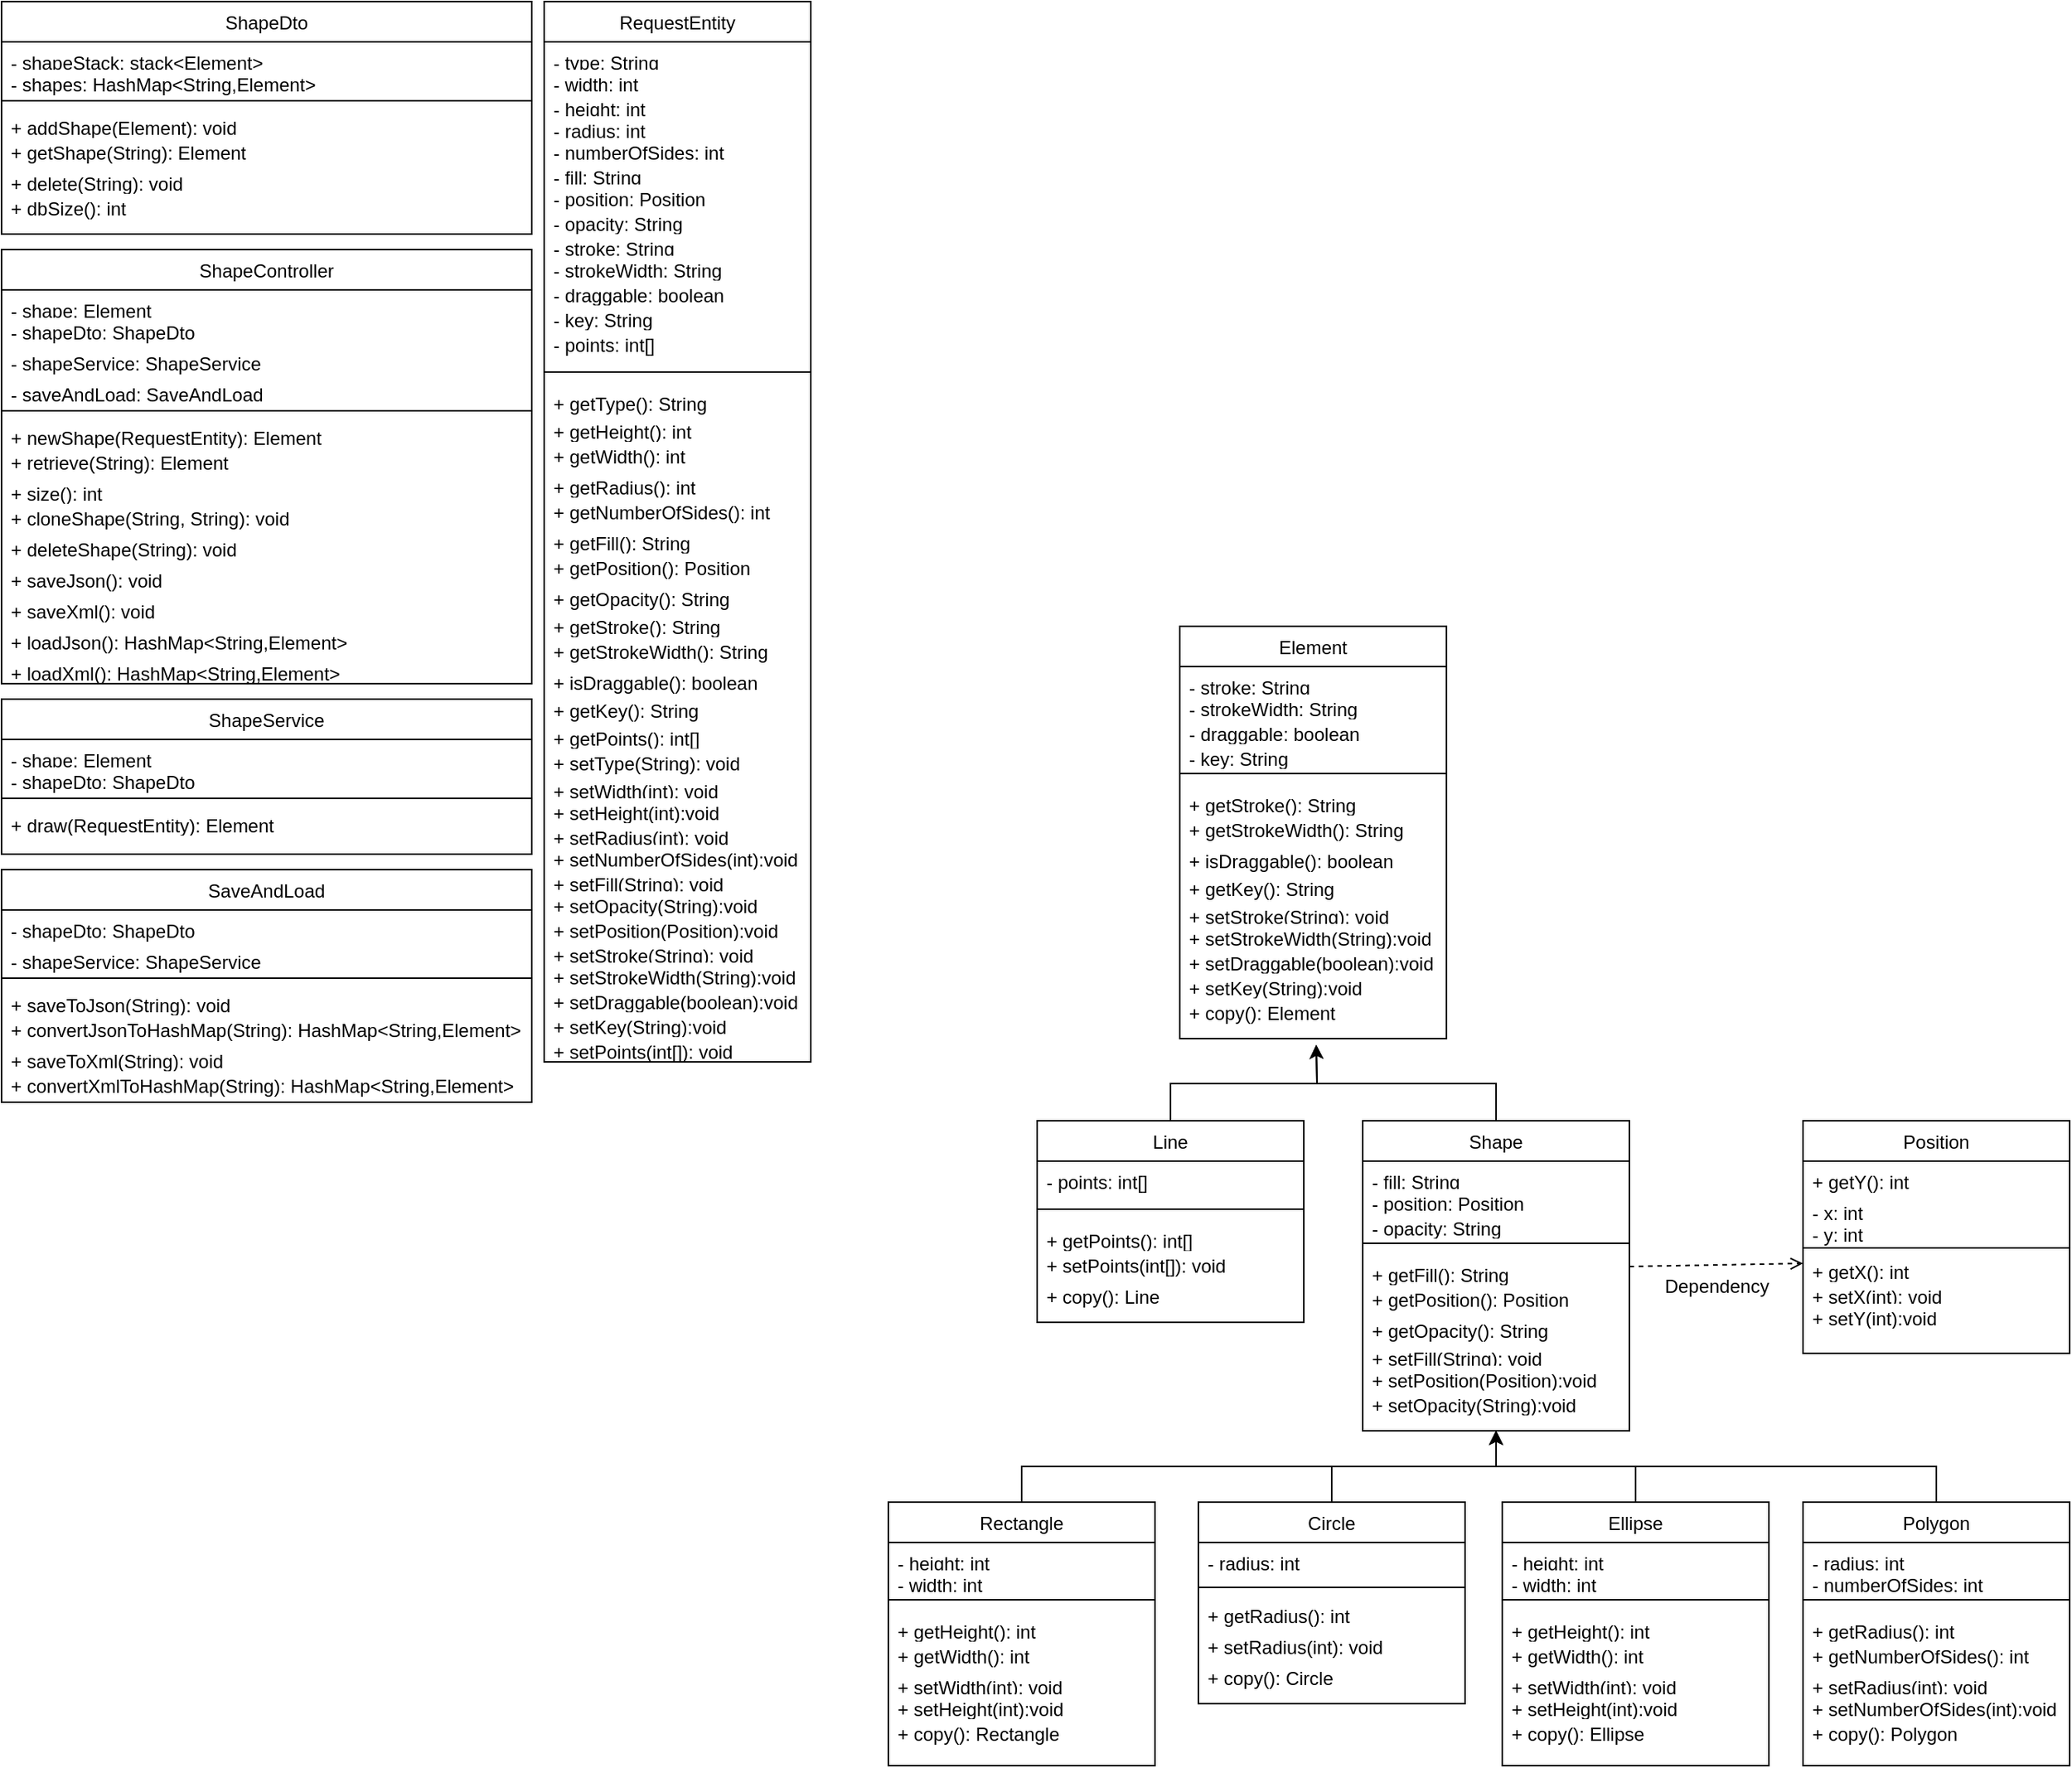 <mxfile version="22.1.6" type="github">
  <diagram id="C5RBs43oDa-KdzZeNtuy" name="Page-1">
    <mxGraphModel dx="2327" dy="881" grid="1" gridSize="10" guides="1" tooltips="1" connect="1" arrows="1" fold="1" page="1" pageScale="1" pageWidth="827" pageHeight="1169" math="0" shadow="0">
      <root>
        <mxCell id="WIyWlLk6GJQsqaUBKTNV-0" />
        <mxCell id="WIyWlLk6GJQsqaUBKTNV-1" parent="WIyWlLk6GJQsqaUBKTNV-0" />
        <mxCell id="BYD55XEwTdzDxL9DiL2L-180" style="edgeStyle=orthogonalEdgeStyle;rounded=0;orthogonalLoop=1;jettySize=auto;html=1;exitX=0.5;exitY=0;exitDx=0;exitDy=0;entryX=0.5;entryY=1;entryDx=0;entryDy=0;" edge="1" parent="WIyWlLk6GJQsqaUBKTNV-1" source="zkfFHV4jXpPFQw0GAbJ--17" target="BYD55XEwTdzDxL9DiL2L-64">
          <mxGeometry relative="1" as="geometry" />
        </mxCell>
        <mxCell id="zkfFHV4jXpPFQw0GAbJ--17" value="Rectangle" style="swimlane;fontStyle=0;align=center;verticalAlign=top;childLayout=stackLayout;horizontal=1;startSize=26;horizontalStack=0;resizeParent=1;resizeLast=0;collapsible=1;marginBottom=0;rounded=0;shadow=0;strokeWidth=1;" parent="WIyWlLk6GJQsqaUBKTNV-1" vertex="1">
          <mxGeometry x="37" y="978" width="172" height="170" as="geometry">
            <mxRectangle x="550" y="140" width="160" height="26" as="alternateBounds" />
          </mxGeometry>
        </mxCell>
        <mxCell id="zkfFHV4jXpPFQw0GAbJ--18" value="- height: int" style="text;align=left;verticalAlign=top;spacingLeft=4;spacingRight=4;overflow=hidden;rotatable=0;points=[[0,0.5],[1,0.5]];portConstraint=eastwest;" parent="zkfFHV4jXpPFQw0GAbJ--17" vertex="1">
          <mxGeometry y="26" width="172" height="14" as="geometry" />
        </mxCell>
        <mxCell id="zkfFHV4jXpPFQw0GAbJ--19" value="- width: int" style="text;align=left;verticalAlign=top;spacingLeft=4;spacingRight=4;overflow=hidden;rotatable=0;points=[[0,0.5],[1,0.5]];portConstraint=eastwest;rounded=0;shadow=0;html=0;" parent="zkfFHV4jXpPFQw0GAbJ--17" vertex="1">
          <mxGeometry y="40" width="172" height="16" as="geometry" />
        </mxCell>
        <mxCell id="zkfFHV4jXpPFQw0GAbJ--23" value="" style="line;html=1;strokeWidth=1;align=left;verticalAlign=middle;spacingTop=-1;spacingLeft=3;spacingRight=3;rotatable=0;labelPosition=right;points=[];portConstraint=eastwest;" parent="zkfFHV4jXpPFQw0GAbJ--17" vertex="1">
          <mxGeometry y="56" width="172" height="14" as="geometry" />
        </mxCell>
        <mxCell id="zkfFHV4jXpPFQw0GAbJ--24" value="+ getHeight(): int" style="text;align=left;verticalAlign=top;spacingLeft=4;spacingRight=4;overflow=hidden;rotatable=0;points=[[0,0.5],[1,0.5]];portConstraint=eastwest;" parent="zkfFHV4jXpPFQw0GAbJ--17" vertex="1">
          <mxGeometry y="70" width="172" height="16" as="geometry" />
        </mxCell>
        <mxCell id="zkfFHV4jXpPFQw0GAbJ--25" value="+ getWidth(): int" style="text;align=left;verticalAlign=top;spacingLeft=4;spacingRight=4;overflow=hidden;rotatable=0;points=[[0,0.5],[1,0.5]];portConstraint=eastwest;" parent="zkfFHV4jXpPFQw0GAbJ--17" vertex="1">
          <mxGeometry y="86" width="172" height="20" as="geometry" />
        </mxCell>
        <mxCell id="BYD55XEwTdzDxL9DiL2L-0" value="+ setWidth(int): void" style="text;align=left;verticalAlign=top;spacingLeft=4;spacingRight=4;overflow=hidden;rotatable=0;points=[[0,0.5],[1,0.5]];portConstraint=eastwest;" vertex="1" parent="zkfFHV4jXpPFQw0GAbJ--17">
          <mxGeometry y="106" width="172" height="14" as="geometry" />
        </mxCell>
        <mxCell id="BYD55XEwTdzDxL9DiL2L-1" value="+ setHeight(int):void" style="text;align=left;verticalAlign=top;spacingLeft=4;spacingRight=4;overflow=hidden;rotatable=0;points=[[0,0.5],[1,0.5]];portConstraint=eastwest;" vertex="1" parent="zkfFHV4jXpPFQw0GAbJ--17">
          <mxGeometry y="120" width="172" height="16" as="geometry" />
        </mxCell>
        <mxCell id="BYD55XEwTdzDxL9DiL2L-2" value="+ copy(): Rectangle" style="text;align=left;verticalAlign=top;spacingLeft=4;spacingRight=4;overflow=hidden;rotatable=0;points=[[0,0.5],[1,0.5]];portConstraint=eastwest;" vertex="1" parent="zkfFHV4jXpPFQw0GAbJ--17">
          <mxGeometry y="136" width="172" height="30" as="geometry" />
        </mxCell>
        <mxCell id="BYD55XEwTdzDxL9DiL2L-183" style="edgeStyle=orthogonalEdgeStyle;rounded=0;orthogonalLoop=1;jettySize=auto;html=1;exitX=0.5;exitY=0;exitDx=0;exitDy=0;entryX=0.5;entryY=1;entryDx=0;entryDy=0;" edge="1" parent="WIyWlLk6GJQsqaUBKTNV-1" source="BYD55XEwTdzDxL9DiL2L-3" target="BYD55XEwTdzDxL9DiL2L-64">
          <mxGeometry relative="1" as="geometry" />
        </mxCell>
        <mxCell id="BYD55XEwTdzDxL9DiL2L-3" value="Polygon" style="swimlane;fontStyle=0;align=center;verticalAlign=top;childLayout=stackLayout;horizontal=1;startSize=26;horizontalStack=0;resizeParent=1;resizeLast=0;collapsible=1;marginBottom=0;rounded=0;shadow=0;strokeWidth=1;" vertex="1" parent="WIyWlLk6GJQsqaUBKTNV-1">
          <mxGeometry x="627" y="978" width="172" height="170" as="geometry">
            <mxRectangle x="550" y="140" width="160" height="26" as="alternateBounds" />
          </mxGeometry>
        </mxCell>
        <mxCell id="BYD55XEwTdzDxL9DiL2L-4" value="- radius: int" style="text;align=left;verticalAlign=top;spacingLeft=4;spacingRight=4;overflow=hidden;rotatable=0;points=[[0,0.5],[1,0.5]];portConstraint=eastwest;" vertex="1" parent="BYD55XEwTdzDxL9DiL2L-3">
          <mxGeometry y="26" width="172" height="14" as="geometry" />
        </mxCell>
        <mxCell id="BYD55XEwTdzDxL9DiL2L-5" value="- numberOfSides: int" style="text;align=left;verticalAlign=top;spacingLeft=4;spacingRight=4;overflow=hidden;rotatable=0;points=[[0,0.5],[1,0.5]];portConstraint=eastwest;rounded=0;shadow=0;html=0;" vertex="1" parent="BYD55XEwTdzDxL9DiL2L-3">
          <mxGeometry y="40" width="172" height="16" as="geometry" />
        </mxCell>
        <mxCell id="BYD55XEwTdzDxL9DiL2L-6" value="" style="line;html=1;strokeWidth=1;align=left;verticalAlign=middle;spacingTop=-1;spacingLeft=3;spacingRight=3;rotatable=0;labelPosition=right;points=[];portConstraint=eastwest;" vertex="1" parent="BYD55XEwTdzDxL9DiL2L-3">
          <mxGeometry y="56" width="172" height="14" as="geometry" />
        </mxCell>
        <mxCell id="BYD55XEwTdzDxL9DiL2L-7" value="+ getRadius(): int" style="text;align=left;verticalAlign=top;spacingLeft=4;spacingRight=4;overflow=hidden;rotatable=0;points=[[0,0.5],[1,0.5]];portConstraint=eastwest;" vertex="1" parent="BYD55XEwTdzDxL9DiL2L-3">
          <mxGeometry y="70" width="172" height="16" as="geometry" />
        </mxCell>
        <mxCell id="BYD55XEwTdzDxL9DiL2L-8" value="+ getNumberOfSides(): int" style="text;align=left;verticalAlign=top;spacingLeft=4;spacingRight=4;overflow=hidden;rotatable=0;points=[[0,0.5],[1,0.5]];portConstraint=eastwest;" vertex="1" parent="BYD55XEwTdzDxL9DiL2L-3">
          <mxGeometry y="86" width="172" height="20" as="geometry" />
        </mxCell>
        <mxCell id="BYD55XEwTdzDxL9DiL2L-9" value="+ setRadius(int): void" style="text;align=left;verticalAlign=top;spacingLeft=4;spacingRight=4;overflow=hidden;rotatable=0;points=[[0,0.5],[1,0.5]];portConstraint=eastwest;" vertex="1" parent="BYD55XEwTdzDxL9DiL2L-3">
          <mxGeometry y="106" width="172" height="14" as="geometry" />
        </mxCell>
        <mxCell id="BYD55XEwTdzDxL9DiL2L-10" value="+ setNumberOfSides(int):void" style="text;align=left;verticalAlign=top;spacingLeft=4;spacingRight=4;overflow=hidden;rotatable=0;points=[[0,0.5],[1,0.5]];portConstraint=eastwest;" vertex="1" parent="BYD55XEwTdzDxL9DiL2L-3">
          <mxGeometry y="120" width="172" height="16" as="geometry" />
        </mxCell>
        <mxCell id="BYD55XEwTdzDxL9DiL2L-11" value="+ copy(): Polygon" style="text;align=left;verticalAlign=top;spacingLeft=4;spacingRight=4;overflow=hidden;rotatable=0;points=[[0,0.5],[1,0.5]];portConstraint=eastwest;" vertex="1" parent="BYD55XEwTdzDxL9DiL2L-3">
          <mxGeometry y="136" width="172" height="30" as="geometry" />
        </mxCell>
        <mxCell id="BYD55XEwTdzDxL9DiL2L-182" style="edgeStyle=orthogonalEdgeStyle;rounded=0;orthogonalLoop=1;jettySize=auto;html=1;entryX=0.5;entryY=1;entryDx=0;entryDy=0;" edge="1" parent="WIyWlLk6GJQsqaUBKTNV-1" source="BYD55XEwTdzDxL9DiL2L-12" target="BYD55XEwTdzDxL9DiL2L-64">
          <mxGeometry relative="1" as="geometry" />
        </mxCell>
        <mxCell id="BYD55XEwTdzDxL9DiL2L-12" value="Ellipse" style="swimlane;fontStyle=0;align=center;verticalAlign=top;childLayout=stackLayout;horizontal=1;startSize=26;horizontalStack=0;resizeParent=1;resizeLast=0;collapsible=1;marginBottom=0;rounded=0;shadow=0;strokeWidth=1;" vertex="1" parent="WIyWlLk6GJQsqaUBKTNV-1">
          <mxGeometry x="433" y="978" width="172" height="170" as="geometry">
            <mxRectangle x="550" y="140" width="160" height="26" as="alternateBounds" />
          </mxGeometry>
        </mxCell>
        <mxCell id="BYD55XEwTdzDxL9DiL2L-13" value="- height: int" style="text;align=left;verticalAlign=top;spacingLeft=4;spacingRight=4;overflow=hidden;rotatable=0;points=[[0,0.5],[1,0.5]];portConstraint=eastwest;" vertex="1" parent="BYD55XEwTdzDxL9DiL2L-12">
          <mxGeometry y="26" width="172" height="14" as="geometry" />
        </mxCell>
        <mxCell id="BYD55XEwTdzDxL9DiL2L-14" value="- width: int" style="text;align=left;verticalAlign=top;spacingLeft=4;spacingRight=4;overflow=hidden;rotatable=0;points=[[0,0.5],[1,0.5]];portConstraint=eastwest;rounded=0;shadow=0;html=0;" vertex="1" parent="BYD55XEwTdzDxL9DiL2L-12">
          <mxGeometry y="40" width="172" height="16" as="geometry" />
        </mxCell>
        <mxCell id="BYD55XEwTdzDxL9DiL2L-15" value="" style="line;html=1;strokeWidth=1;align=left;verticalAlign=middle;spacingTop=-1;spacingLeft=3;spacingRight=3;rotatable=0;labelPosition=right;points=[];portConstraint=eastwest;" vertex="1" parent="BYD55XEwTdzDxL9DiL2L-12">
          <mxGeometry y="56" width="172" height="14" as="geometry" />
        </mxCell>
        <mxCell id="BYD55XEwTdzDxL9DiL2L-16" value="+ getHeight(): int" style="text;align=left;verticalAlign=top;spacingLeft=4;spacingRight=4;overflow=hidden;rotatable=0;points=[[0,0.5],[1,0.5]];portConstraint=eastwest;" vertex="1" parent="BYD55XEwTdzDxL9DiL2L-12">
          <mxGeometry y="70" width="172" height="16" as="geometry" />
        </mxCell>
        <mxCell id="BYD55XEwTdzDxL9DiL2L-17" value="+ getWidth(): int" style="text;align=left;verticalAlign=top;spacingLeft=4;spacingRight=4;overflow=hidden;rotatable=0;points=[[0,0.5],[1,0.5]];portConstraint=eastwest;" vertex="1" parent="BYD55XEwTdzDxL9DiL2L-12">
          <mxGeometry y="86" width="172" height="20" as="geometry" />
        </mxCell>
        <mxCell id="BYD55XEwTdzDxL9DiL2L-18" value="+ setWidth(int): void" style="text;align=left;verticalAlign=top;spacingLeft=4;spacingRight=4;overflow=hidden;rotatable=0;points=[[0,0.5],[1,0.5]];portConstraint=eastwest;" vertex="1" parent="BYD55XEwTdzDxL9DiL2L-12">
          <mxGeometry y="106" width="172" height="14" as="geometry" />
        </mxCell>
        <mxCell id="BYD55XEwTdzDxL9DiL2L-19" value="+ setHeight(int):void" style="text;align=left;verticalAlign=top;spacingLeft=4;spacingRight=4;overflow=hidden;rotatable=0;points=[[0,0.5],[1,0.5]];portConstraint=eastwest;" vertex="1" parent="BYD55XEwTdzDxL9DiL2L-12">
          <mxGeometry y="120" width="172" height="16" as="geometry" />
        </mxCell>
        <mxCell id="BYD55XEwTdzDxL9DiL2L-20" value="+ copy(): Ellipse" style="text;align=left;verticalAlign=top;spacingLeft=4;spacingRight=4;overflow=hidden;rotatable=0;points=[[0,0.5],[1,0.5]];portConstraint=eastwest;" vertex="1" parent="BYD55XEwTdzDxL9DiL2L-12">
          <mxGeometry y="136" width="172" height="30" as="geometry" />
        </mxCell>
        <mxCell id="BYD55XEwTdzDxL9DiL2L-187" style="edgeStyle=orthogonalEdgeStyle;rounded=0;orthogonalLoop=1;jettySize=auto;html=1;exitX=0.5;exitY=0;exitDx=0;exitDy=0;" edge="1" parent="WIyWlLk6GJQsqaUBKTNV-1" source="BYD55XEwTdzDxL9DiL2L-21">
          <mxGeometry relative="1" as="geometry">
            <mxPoint x="313" y="683" as="targetPoint" />
          </mxGeometry>
        </mxCell>
        <mxCell id="BYD55XEwTdzDxL9DiL2L-21" value="Line" style="swimlane;fontStyle=0;align=center;verticalAlign=top;childLayout=stackLayout;horizontal=1;startSize=26;horizontalStack=0;resizeParent=1;resizeLast=0;collapsible=1;marginBottom=0;rounded=0;shadow=0;strokeWidth=1;" vertex="1" parent="WIyWlLk6GJQsqaUBKTNV-1">
          <mxGeometry x="133" y="732" width="172" height="130" as="geometry">
            <mxRectangle x="550" y="140" width="160" height="26" as="alternateBounds" />
          </mxGeometry>
        </mxCell>
        <mxCell id="BYD55XEwTdzDxL9DiL2L-22" value="- points: int[]" style="text;align=left;verticalAlign=top;spacingLeft=4;spacingRight=4;overflow=hidden;rotatable=0;points=[[0,0.5],[1,0.5]];portConstraint=eastwest;" vertex="1" parent="BYD55XEwTdzDxL9DiL2L-21">
          <mxGeometry y="26" width="172" height="24" as="geometry" />
        </mxCell>
        <mxCell id="BYD55XEwTdzDxL9DiL2L-24" value="" style="line;html=1;strokeWidth=1;align=left;verticalAlign=middle;spacingTop=-1;spacingLeft=3;spacingRight=3;rotatable=0;labelPosition=right;points=[];portConstraint=eastwest;" vertex="1" parent="BYD55XEwTdzDxL9DiL2L-21">
          <mxGeometry y="50" width="172" height="14" as="geometry" />
        </mxCell>
        <mxCell id="BYD55XEwTdzDxL9DiL2L-25" value="+ getPoints(): int[]" style="text;align=left;verticalAlign=top;spacingLeft=4;spacingRight=4;overflow=hidden;rotatable=0;points=[[0,0.5],[1,0.5]];portConstraint=eastwest;" vertex="1" parent="BYD55XEwTdzDxL9DiL2L-21">
          <mxGeometry y="64" width="172" height="16" as="geometry" />
        </mxCell>
        <mxCell id="BYD55XEwTdzDxL9DiL2L-26" value="+ setPoints(int[]): void" style="text;align=left;verticalAlign=top;spacingLeft=4;spacingRight=4;overflow=hidden;rotatable=0;points=[[0,0.5],[1,0.5]];portConstraint=eastwest;" vertex="1" parent="BYD55XEwTdzDxL9DiL2L-21">
          <mxGeometry y="80" width="172" height="20" as="geometry" />
        </mxCell>
        <mxCell id="BYD55XEwTdzDxL9DiL2L-29" value="+ copy(): Line" style="text;align=left;verticalAlign=top;spacingLeft=4;spacingRight=4;overflow=hidden;rotatable=0;points=[[0,0.5],[1,0.5]];portConstraint=eastwest;" vertex="1" parent="BYD55XEwTdzDxL9DiL2L-21">
          <mxGeometry y="100" width="172" height="30" as="geometry" />
        </mxCell>
        <mxCell id="BYD55XEwTdzDxL9DiL2L-181" style="edgeStyle=orthogonalEdgeStyle;rounded=0;orthogonalLoop=1;jettySize=auto;html=1;entryX=0.5;entryY=1;entryDx=0;entryDy=0;" edge="1" parent="WIyWlLk6GJQsqaUBKTNV-1" source="BYD55XEwTdzDxL9DiL2L-30" target="BYD55XEwTdzDxL9DiL2L-64">
          <mxGeometry relative="1" as="geometry" />
        </mxCell>
        <mxCell id="BYD55XEwTdzDxL9DiL2L-30" value="Circle" style="swimlane;fontStyle=0;align=center;verticalAlign=top;childLayout=stackLayout;horizontal=1;startSize=26;horizontalStack=0;resizeParent=1;resizeLast=0;collapsible=1;marginBottom=0;rounded=0;shadow=0;strokeWidth=1;" vertex="1" parent="WIyWlLk6GJQsqaUBKTNV-1">
          <mxGeometry x="237" y="978" width="172" height="130" as="geometry">
            <mxRectangle x="550" y="140" width="160" height="26" as="alternateBounds" />
          </mxGeometry>
        </mxCell>
        <mxCell id="BYD55XEwTdzDxL9DiL2L-31" value="- radius: int" style="text;align=left;verticalAlign=top;spacingLeft=4;spacingRight=4;overflow=hidden;rotatable=0;points=[[0,0.5],[1,0.5]];portConstraint=eastwest;" vertex="1" parent="BYD55XEwTdzDxL9DiL2L-30">
          <mxGeometry y="26" width="172" height="24" as="geometry" />
        </mxCell>
        <mxCell id="BYD55XEwTdzDxL9DiL2L-33" value="" style="line;html=1;strokeWidth=1;align=left;verticalAlign=middle;spacingTop=-1;spacingLeft=3;spacingRight=3;rotatable=0;labelPosition=right;points=[];portConstraint=eastwest;" vertex="1" parent="BYD55XEwTdzDxL9DiL2L-30">
          <mxGeometry y="50" width="172" height="10" as="geometry" />
        </mxCell>
        <mxCell id="BYD55XEwTdzDxL9DiL2L-34" value="+ getRadius(): int" style="text;align=left;verticalAlign=top;spacingLeft=4;spacingRight=4;overflow=hidden;rotatable=0;points=[[0,0.5],[1,0.5]];portConstraint=eastwest;" vertex="1" parent="BYD55XEwTdzDxL9DiL2L-30">
          <mxGeometry y="60" width="172" height="20" as="geometry" />
        </mxCell>
        <mxCell id="BYD55XEwTdzDxL9DiL2L-35" value="+ setRadius(int): void" style="text;align=left;verticalAlign=top;spacingLeft=4;spacingRight=4;overflow=hidden;rotatable=0;points=[[0,0.5],[1,0.5]];portConstraint=eastwest;" vertex="1" parent="BYD55XEwTdzDxL9DiL2L-30">
          <mxGeometry y="80" width="172" height="20" as="geometry" />
        </mxCell>
        <mxCell id="BYD55XEwTdzDxL9DiL2L-38" value="+ copy(): Circle" style="text;align=left;verticalAlign=top;spacingLeft=4;spacingRight=4;overflow=hidden;rotatable=0;points=[[0,0.5],[1,0.5]];portConstraint=eastwest;" vertex="1" parent="BYD55XEwTdzDxL9DiL2L-30">
          <mxGeometry y="100" width="172" height="30" as="geometry" />
        </mxCell>
        <mxCell id="BYD55XEwTdzDxL9DiL2L-40" value="Element" style="swimlane;fontStyle=0;align=center;verticalAlign=top;childLayout=stackLayout;horizontal=1;startSize=26;horizontalStack=0;resizeParent=1;resizeLast=0;collapsible=1;marginBottom=0;rounded=0;shadow=0;strokeWidth=1;" vertex="1" parent="WIyWlLk6GJQsqaUBKTNV-1">
          <mxGeometry x="225" y="413" width="172" height="266" as="geometry">
            <mxRectangle x="550" y="140" width="160" height="26" as="alternateBounds" />
          </mxGeometry>
        </mxCell>
        <mxCell id="BYD55XEwTdzDxL9DiL2L-41" value="- stroke: String" style="text;align=left;verticalAlign=top;spacingLeft=4;spacingRight=4;overflow=hidden;rotatable=0;points=[[0,0.5],[1,0.5]];portConstraint=eastwest;" vertex="1" parent="BYD55XEwTdzDxL9DiL2L-40">
          <mxGeometry y="26" width="172" height="14" as="geometry" />
        </mxCell>
        <mxCell id="BYD55XEwTdzDxL9DiL2L-42" value="- strokeWidth: String" style="text;align=left;verticalAlign=top;spacingLeft=4;spacingRight=4;overflow=hidden;rotatable=0;points=[[0,0.5],[1,0.5]];portConstraint=eastwest;rounded=0;shadow=0;html=0;" vertex="1" parent="BYD55XEwTdzDxL9DiL2L-40">
          <mxGeometry y="40" width="172" height="16" as="geometry" />
        </mxCell>
        <mxCell id="BYD55XEwTdzDxL9DiL2L-49" value="- draggable: boolean" style="text;align=left;verticalAlign=top;spacingLeft=4;spacingRight=4;overflow=hidden;rotatable=0;points=[[0,0.5],[1,0.5]];portConstraint=eastwest;rounded=0;shadow=0;html=0;" vertex="1" parent="BYD55XEwTdzDxL9DiL2L-40">
          <mxGeometry y="56" width="172" height="16" as="geometry" />
        </mxCell>
        <mxCell id="BYD55XEwTdzDxL9DiL2L-50" value="- key: String" style="text;align=left;verticalAlign=top;spacingLeft=4;spacingRight=4;overflow=hidden;rotatable=0;points=[[0,0.5],[1,0.5]];portConstraint=eastwest;rounded=0;shadow=0;html=0;" vertex="1" parent="BYD55XEwTdzDxL9DiL2L-40">
          <mxGeometry y="72" width="172" height="16" as="geometry" />
        </mxCell>
        <mxCell id="BYD55XEwTdzDxL9DiL2L-43" value="" style="line;html=1;strokeWidth=1;align=left;verticalAlign=middle;spacingTop=-1;spacingLeft=3;spacingRight=3;rotatable=0;labelPosition=right;points=[];portConstraint=eastwest;" vertex="1" parent="BYD55XEwTdzDxL9DiL2L-40">
          <mxGeometry y="88" width="172" height="14" as="geometry" />
        </mxCell>
        <mxCell id="BYD55XEwTdzDxL9DiL2L-44" value="+ getStroke(): String" style="text;align=left;verticalAlign=top;spacingLeft=4;spacingRight=4;overflow=hidden;rotatable=0;points=[[0,0.5],[1,0.5]];portConstraint=eastwest;" vertex="1" parent="BYD55XEwTdzDxL9DiL2L-40">
          <mxGeometry y="102" width="172" height="16" as="geometry" />
        </mxCell>
        <mxCell id="BYD55XEwTdzDxL9DiL2L-45" value="+ getStrokeWidth(): String" style="text;align=left;verticalAlign=top;spacingLeft=4;spacingRight=4;overflow=hidden;rotatable=0;points=[[0,0.5],[1,0.5]];portConstraint=eastwest;" vertex="1" parent="BYD55XEwTdzDxL9DiL2L-40">
          <mxGeometry y="118" width="172" height="20" as="geometry" />
        </mxCell>
        <mxCell id="BYD55XEwTdzDxL9DiL2L-51" value="+ isDraggable(): boolean" style="text;align=left;verticalAlign=top;spacingLeft=4;spacingRight=4;overflow=hidden;rotatable=0;points=[[0,0.5],[1,0.5]];portConstraint=eastwest;" vertex="1" parent="BYD55XEwTdzDxL9DiL2L-40">
          <mxGeometry y="138" width="172" height="18" as="geometry" />
        </mxCell>
        <mxCell id="BYD55XEwTdzDxL9DiL2L-52" value="+ getKey(): String" style="text;align=left;verticalAlign=top;spacingLeft=4;spacingRight=4;overflow=hidden;rotatable=0;points=[[0,0.5],[1,0.5]];portConstraint=eastwest;" vertex="1" parent="BYD55XEwTdzDxL9DiL2L-40">
          <mxGeometry y="156" width="172" height="18" as="geometry" />
        </mxCell>
        <mxCell id="BYD55XEwTdzDxL9DiL2L-46" value="+ setStroke(String): void" style="text;align=left;verticalAlign=top;spacingLeft=4;spacingRight=4;overflow=hidden;rotatable=0;points=[[0,0.5],[1,0.5]];portConstraint=eastwest;" vertex="1" parent="BYD55XEwTdzDxL9DiL2L-40">
          <mxGeometry y="174" width="172" height="14" as="geometry" />
        </mxCell>
        <mxCell id="BYD55XEwTdzDxL9DiL2L-47" value="+ setStrokeWidth(String):void" style="text;align=left;verticalAlign=top;spacingLeft=4;spacingRight=4;overflow=hidden;rotatable=0;points=[[0,0.5],[1,0.5]];portConstraint=eastwest;" vertex="1" parent="BYD55XEwTdzDxL9DiL2L-40">
          <mxGeometry y="188" width="172" height="16" as="geometry" />
        </mxCell>
        <mxCell id="BYD55XEwTdzDxL9DiL2L-53" value="+ setDraggable(boolean):void" style="text;align=left;verticalAlign=top;spacingLeft=4;spacingRight=4;overflow=hidden;rotatable=0;points=[[0,0.5],[1,0.5]];portConstraint=eastwest;" vertex="1" parent="BYD55XEwTdzDxL9DiL2L-40">
          <mxGeometry y="204" width="172" height="16" as="geometry" />
        </mxCell>
        <mxCell id="BYD55XEwTdzDxL9DiL2L-54" value="+ setKey(String):void" style="text;align=left;verticalAlign=top;spacingLeft=4;spacingRight=4;overflow=hidden;rotatable=0;points=[[0,0.5],[1,0.5]];portConstraint=eastwest;" vertex="1" parent="BYD55XEwTdzDxL9DiL2L-40">
          <mxGeometry y="220" width="172" height="16" as="geometry" />
        </mxCell>
        <mxCell id="BYD55XEwTdzDxL9DiL2L-48" value="+ copy(): Element" style="text;align=left;verticalAlign=top;spacingLeft=4;spacingRight=4;overflow=hidden;rotatable=0;points=[[0,0.5],[1,0.5]];portConstraint=eastwest;" vertex="1" parent="BYD55XEwTdzDxL9DiL2L-40">
          <mxGeometry y="236" width="172" height="30" as="geometry" />
        </mxCell>
        <mxCell id="BYD55XEwTdzDxL9DiL2L-55" value="Position" style="swimlane;fontStyle=0;align=center;verticalAlign=top;childLayout=stackLayout;horizontal=1;startSize=26;horizontalStack=0;resizeParent=1;resizeLast=0;collapsible=1;marginBottom=0;rounded=0;shadow=0;strokeWidth=1;" vertex="1" parent="WIyWlLk6GJQsqaUBKTNV-1">
          <mxGeometry x="627" y="732" width="172" height="150" as="geometry">
            <mxRectangle x="550" y="140" width="160" height="26" as="alternateBounds" />
          </mxGeometry>
        </mxCell>
        <mxCell id="BYD55XEwTdzDxL9DiL2L-60" value="+ getY(): int" style="text;align=left;verticalAlign=top;spacingLeft=4;spacingRight=4;overflow=hidden;rotatable=0;points=[[0,0.5],[1,0.5]];portConstraint=eastwest;" vertex="1" parent="BYD55XEwTdzDxL9DiL2L-55">
          <mxGeometry y="26" width="172" height="20" as="geometry" />
        </mxCell>
        <mxCell id="BYD55XEwTdzDxL9DiL2L-56" value="- x: int" style="text;align=left;verticalAlign=top;spacingLeft=4;spacingRight=4;overflow=hidden;rotatable=0;points=[[0,0.5],[1,0.5]];portConstraint=eastwest;" vertex="1" parent="BYD55XEwTdzDxL9DiL2L-55">
          <mxGeometry y="46" width="172" height="14" as="geometry" />
        </mxCell>
        <mxCell id="BYD55XEwTdzDxL9DiL2L-57" value="- y: int" style="text;align=left;verticalAlign=top;spacingLeft=4;spacingRight=4;overflow=hidden;rotatable=0;points=[[0,0.5],[1,0.5]];portConstraint=eastwest;rounded=0;shadow=0;html=0;" vertex="1" parent="BYD55XEwTdzDxL9DiL2L-55">
          <mxGeometry y="60" width="172" height="20" as="geometry" />
        </mxCell>
        <mxCell id="BYD55XEwTdzDxL9DiL2L-58" value="" style="line;html=1;strokeWidth=1;align=left;verticalAlign=middle;spacingTop=-1;spacingLeft=3;spacingRight=3;rotatable=0;labelPosition=right;points=[];portConstraint=eastwest;" vertex="1" parent="BYD55XEwTdzDxL9DiL2L-55">
          <mxGeometry y="80" width="172" height="4" as="geometry" />
        </mxCell>
        <mxCell id="BYD55XEwTdzDxL9DiL2L-59" value="+ getX(): int" style="text;align=left;verticalAlign=top;spacingLeft=4;spacingRight=4;overflow=hidden;rotatable=0;points=[[0,0.5],[1,0.5]];portConstraint=eastwest;" vertex="1" parent="BYD55XEwTdzDxL9DiL2L-55">
          <mxGeometry y="84" width="172" height="16" as="geometry" />
        </mxCell>
        <mxCell id="BYD55XEwTdzDxL9DiL2L-61" value="+ setX(int): void" style="text;align=left;verticalAlign=top;spacingLeft=4;spacingRight=4;overflow=hidden;rotatable=0;points=[[0,0.5],[1,0.5]];portConstraint=eastwest;" vertex="1" parent="BYD55XEwTdzDxL9DiL2L-55">
          <mxGeometry y="100" width="172" height="14" as="geometry" />
        </mxCell>
        <mxCell id="BYD55XEwTdzDxL9DiL2L-62" value="+ setY(int):void" style="text;align=left;verticalAlign=top;spacingLeft=4;spacingRight=4;overflow=hidden;rotatable=0;points=[[0,0.5],[1,0.5]];portConstraint=eastwest;" vertex="1" parent="BYD55XEwTdzDxL9DiL2L-55">
          <mxGeometry y="114" width="172" height="16" as="geometry" />
        </mxCell>
        <mxCell id="BYD55XEwTdzDxL9DiL2L-186" style="edgeStyle=orthogonalEdgeStyle;rounded=0;orthogonalLoop=1;jettySize=auto;html=1;exitX=0.5;exitY=0;exitDx=0;exitDy=0;" edge="1" parent="WIyWlLk6GJQsqaUBKTNV-1" source="BYD55XEwTdzDxL9DiL2L-64">
          <mxGeometry relative="1" as="geometry">
            <mxPoint x="313" y="683" as="targetPoint" />
          </mxGeometry>
        </mxCell>
        <mxCell id="BYD55XEwTdzDxL9DiL2L-64" value="Shape" style="swimlane;fontStyle=0;align=center;verticalAlign=top;childLayout=stackLayout;horizontal=1;startSize=26;horizontalStack=0;resizeParent=1;resizeLast=0;collapsible=1;marginBottom=0;rounded=0;shadow=0;strokeWidth=1;" vertex="1" parent="WIyWlLk6GJQsqaUBKTNV-1">
          <mxGeometry x="343" y="732" width="172" height="200" as="geometry">
            <mxRectangle x="550" y="140" width="160" height="26" as="alternateBounds" />
          </mxGeometry>
        </mxCell>
        <mxCell id="BYD55XEwTdzDxL9DiL2L-65" value="- fill: String" style="text;align=left;verticalAlign=top;spacingLeft=4;spacingRight=4;overflow=hidden;rotatable=0;points=[[0,0.5],[1,0.5]];portConstraint=eastwest;" vertex="1" parent="BYD55XEwTdzDxL9DiL2L-64">
          <mxGeometry y="26" width="172" height="14" as="geometry" />
        </mxCell>
        <mxCell id="BYD55XEwTdzDxL9DiL2L-66" value="- position: Position" style="text;align=left;verticalAlign=top;spacingLeft=4;spacingRight=4;overflow=hidden;rotatable=0;points=[[0,0.5],[1,0.5]];portConstraint=eastwest;rounded=0;shadow=0;html=0;" vertex="1" parent="BYD55XEwTdzDxL9DiL2L-64">
          <mxGeometry y="40" width="172" height="16" as="geometry" />
        </mxCell>
        <mxCell id="BYD55XEwTdzDxL9DiL2L-68" value="- opacity: String" style="text;align=left;verticalAlign=top;spacingLeft=4;spacingRight=4;overflow=hidden;rotatable=0;points=[[0,0.5],[1,0.5]];portConstraint=eastwest;rounded=0;shadow=0;html=0;" vertex="1" parent="BYD55XEwTdzDxL9DiL2L-64">
          <mxGeometry y="56" width="172" height="16" as="geometry" />
        </mxCell>
        <mxCell id="BYD55XEwTdzDxL9DiL2L-69" value="" style="line;html=1;strokeWidth=1;align=left;verticalAlign=middle;spacingTop=-1;spacingLeft=3;spacingRight=3;rotatable=0;labelPosition=right;points=[];portConstraint=eastwest;" vertex="1" parent="BYD55XEwTdzDxL9DiL2L-64">
          <mxGeometry y="72" width="172" height="14" as="geometry" />
        </mxCell>
        <mxCell id="BYD55XEwTdzDxL9DiL2L-70" value="+ getFill(): String" style="text;align=left;verticalAlign=top;spacingLeft=4;spacingRight=4;overflow=hidden;rotatable=0;points=[[0,0.5],[1,0.5]];portConstraint=eastwest;" vertex="1" parent="BYD55XEwTdzDxL9DiL2L-64">
          <mxGeometry y="86" width="172" height="16" as="geometry" />
        </mxCell>
        <mxCell id="BYD55XEwTdzDxL9DiL2L-71" value="+ getPosition(): Position" style="text;align=left;verticalAlign=top;spacingLeft=4;spacingRight=4;overflow=hidden;rotatable=0;points=[[0,0.5],[1,0.5]];portConstraint=eastwest;" vertex="1" parent="BYD55XEwTdzDxL9DiL2L-64">
          <mxGeometry y="102" width="172" height="20" as="geometry" />
        </mxCell>
        <mxCell id="BYD55XEwTdzDxL9DiL2L-73" value="+ getOpacity(): String" style="text;align=left;verticalAlign=top;spacingLeft=4;spacingRight=4;overflow=hidden;rotatable=0;points=[[0,0.5],[1,0.5]];portConstraint=eastwest;" vertex="1" parent="BYD55XEwTdzDxL9DiL2L-64">
          <mxGeometry y="122" width="172" height="18" as="geometry" />
        </mxCell>
        <mxCell id="BYD55XEwTdzDxL9DiL2L-74" value="+ setFill(String): void" style="text;align=left;verticalAlign=top;spacingLeft=4;spacingRight=4;overflow=hidden;rotatable=0;points=[[0,0.5],[1,0.5]];portConstraint=eastwest;" vertex="1" parent="BYD55XEwTdzDxL9DiL2L-64">
          <mxGeometry y="140" width="172" height="14" as="geometry" />
        </mxCell>
        <mxCell id="BYD55XEwTdzDxL9DiL2L-75" value="+ setPosition(Position):void" style="text;align=left;verticalAlign=top;spacingLeft=4;spacingRight=4;overflow=hidden;rotatable=0;points=[[0,0.5],[1,0.5]];portConstraint=eastwest;" vertex="1" parent="BYD55XEwTdzDxL9DiL2L-64">
          <mxGeometry y="154" width="172" height="16" as="geometry" />
        </mxCell>
        <mxCell id="BYD55XEwTdzDxL9DiL2L-77" value="+ setOpacity(String):void" style="text;align=left;verticalAlign=top;spacingLeft=4;spacingRight=4;overflow=hidden;rotatable=0;points=[[0,0.5],[1,0.5]];portConstraint=eastwest;" vertex="1" parent="BYD55XEwTdzDxL9DiL2L-64">
          <mxGeometry y="170" width="172" height="16" as="geometry" />
        </mxCell>
        <mxCell id="BYD55XEwTdzDxL9DiL2L-79" value="RequestEntity" style="swimlane;fontStyle=0;align=center;verticalAlign=top;childLayout=stackLayout;horizontal=1;startSize=26;horizontalStack=0;resizeParent=1;resizeLast=0;collapsible=1;marginBottom=0;rounded=0;shadow=0;strokeWidth=1;" vertex="1" parent="WIyWlLk6GJQsqaUBKTNV-1">
          <mxGeometry x="-185" y="10" width="172" height="684" as="geometry">
            <mxRectangle x="550" y="140" width="160" height="26" as="alternateBounds" />
          </mxGeometry>
        </mxCell>
        <mxCell id="BYD55XEwTdzDxL9DiL2L-80" value="- type: String" style="text;align=left;verticalAlign=top;spacingLeft=4;spacingRight=4;overflow=hidden;rotatable=0;points=[[0,0.5],[1,0.5]];portConstraint=eastwest;" vertex="1" parent="BYD55XEwTdzDxL9DiL2L-79">
          <mxGeometry y="26" width="172" height="14" as="geometry" />
        </mxCell>
        <mxCell id="BYD55XEwTdzDxL9DiL2L-96" value="- width: int" style="text;align=left;verticalAlign=top;spacingLeft=4;spacingRight=4;overflow=hidden;rotatable=0;points=[[0,0.5],[1,0.5]];portConstraint=eastwest;rounded=0;shadow=0;html=0;" vertex="1" parent="BYD55XEwTdzDxL9DiL2L-79">
          <mxGeometry y="40" width="172" height="16" as="geometry" />
        </mxCell>
        <mxCell id="BYD55XEwTdzDxL9DiL2L-95" value="- height: int" style="text;align=left;verticalAlign=top;spacingLeft=4;spacingRight=4;overflow=hidden;rotatable=0;points=[[0,0.5],[1,0.5]];portConstraint=eastwest;" vertex="1" parent="BYD55XEwTdzDxL9DiL2L-79">
          <mxGeometry y="56" width="172" height="14" as="geometry" />
        </mxCell>
        <mxCell id="BYD55XEwTdzDxL9DiL2L-97" value="- radius: int" style="text;align=left;verticalAlign=top;spacingLeft=4;spacingRight=4;overflow=hidden;rotatable=0;points=[[0,0.5],[1,0.5]];portConstraint=eastwest;" vertex="1" parent="BYD55XEwTdzDxL9DiL2L-79">
          <mxGeometry y="70" width="172" height="14" as="geometry" />
        </mxCell>
        <mxCell id="BYD55XEwTdzDxL9DiL2L-98" value="- numberOfSides: int" style="text;align=left;verticalAlign=top;spacingLeft=4;spacingRight=4;overflow=hidden;rotatable=0;points=[[0,0.5],[1,0.5]];portConstraint=eastwest;rounded=0;shadow=0;html=0;" vertex="1" parent="BYD55XEwTdzDxL9DiL2L-79">
          <mxGeometry y="84" width="172" height="16" as="geometry" />
        </mxCell>
        <mxCell id="BYD55XEwTdzDxL9DiL2L-99" value="- fill: String" style="text;align=left;verticalAlign=top;spacingLeft=4;spacingRight=4;overflow=hidden;rotatable=0;points=[[0,0.5],[1,0.5]];portConstraint=eastwest;" vertex="1" parent="BYD55XEwTdzDxL9DiL2L-79">
          <mxGeometry y="100" width="172" height="14" as="geometry" />
        </mxCell>
        <mxCell id="BYD55XEwTdzDxL9DiL2L-100" value="- position: Position" style="text;align=left;verticalAlign=top;spacingLeft=4;spacingRight=4;overflow=hidden;rotatable=0;points=[[0,0.5],[1,0.5]];portConstraint=eastwest;rounded=0;shadow=0;html=0;" vertex="1" parent="BYD55XEwTdzDxL9DiL2L-79">
          <mxGeometry y="114" width="172" height="16" as="geometry" />
        </mxCell>
        <mxCell id="BYD55XEwTdzDxL9DiL2L-101" value="- opacity: String" style="text;align=left;verticalAlign=top;spacingLeft=4;spacingRight=4;overflow=hidden;rotatable=0;points=[[0,0.5],[1,0.5]];portConstraint=eastwest;rounded=0;shadow=0;html=0;" vertex="1" parent="BYD55XEwTdzDxL9DiL2L-79">
          <mxGeometry y="130" width="172" height="16" as="geometry" />
        </mxCell>
        <mxCell id="BYD55XEwTdzDxL9DiL2L-94" value="- stroke: String" style="text;align=left;verticalAlign=top;spacingLeft=4;spacingRight=4;overflow=hidden;rotatable=0;points=[[0,0.5],[1,0.5]];portConstraint=eastwest;" vertex="1" parent="BYD55XEwTdzDxL9DiL2L-79">
          <mxGeometry y="146" width="172" height="14" as="geometry" />
        </mxCell>
        <mxCell id="BYD55XEwTdzDxL9DiL2L-81" value="- strokeWidth: String" style="text;align=left;verticalAlign=top;spacingLeft=4;spacingRight=4;overflow=hidden;rotatable=0;points=[[0,0.5],[1,0.5]];portConstraint=eastwest;rounded=0;shadow=0;html=0;" vertex="1" parent="BYD55XEwTdzDxL9DiL2L-79">
          <mxGeometry y="160" width="172" height="16" as="geometry" />
        </mxCell>
        <mxCell id="BYD55XEwTdzDxL9DiL2L-82" value="- draggable: boolean" style="text;align=left;verticalAlign=top;spacingLeft=4;spacingRight=4;overflow=hidden;rotatable=0;points=[[0,0.5],[1,0.5]];portConstraint=eastwest;rounded=0;shadow=0;html=0;" vertex="1" parent="BYD55XEwTdzDxL9DiL2L-79">
          <mxGeometry y="176" width="172" height="16" as="geometry" />
        </mxCell>
        <mxCell id="BYD55XEwTdzDxL9DiL2L-83" value="- key: String" style="text;align=left;verticalAlign=top;spacingLeft=4;spacingRight=4;overflow=hidden;rotatable=0;points=[[0,0.5],[1,0.5]];portConstraint=eastwest;rounded=0;shadow=0;html=0;" vertex="1" parent="BYD55XEwTdzDxL9DiL2L-79">
          <mxGeometry y="192" width="172" height="16" as="geometry" />
        </mxCell>
        <mxCell id="BYD55XEwTdzDxL9DiL2L-102" value="- points: int[]" style="text;align=left;verticalAlign=top;spacingLeft=4;spacingRight=4;overflow=hidden;rotatable=0;points=[[0,0.5],[1,0.5]];portConstraint=eastwest;" vertex="1" parent="BYD55XEwTdzDxL9DiL2L-79">
          <mxGeometry y="208" width="172" height="24" as="geometry" />
        </mxCell>
        <mxCell id="BYD55XEwTdzDxL9DiL2L-84" value="" style="line;html=1;strokeWidth=1;align=left;verticalAlign=middle;spacingTop=-1;spacingLeft=3;spacingRight=3;rotatable=0;labelPosition=right;points=[];portConstraint=eastwest;" vertex="1" parent="BYD55XEwTdzDxL9DiL2L-79">
          <mxGeometry y="232" width="172" height="14" as="geometry" />
        </mxCell>
        <mxCell id="BYD55XEwTdzDxL9DiL2L-119" value="+ getType(): String" style="text;align=left;verticalAlign=top;spacingLeft=4;spacingRight=4;overflow=hidden;rotatable=0;points=[[0,0.5],[1,0.5]];portConstraint=eastwest;" vertex="1" parent="BYD55XEwTdzDxL9DiL2L-79">
          <mxGeometry y="246" width="172" height="18" as="geometry" />
        </mxCell>
        <mxCell id="BYD55XEwTdzDxL9DiL2L-103" value="+ getHeight(): int" style="text;align=left;verticalAlign=top;spacingLeft=4;spacingRight=4;overflow=hidden;rotatable=0;points=[[0,0.5],[1,0.5]];portConstraint=eastwest;" vertex="1" parent="BYD55XEwTdzDxL9DiL2L-79">
          <mxGeometry y="264" width="172" height="16" as="geometry" />
        </mxCell>
        <mxCell id="BYD55XEwTdzDxL9DiL2L-104" value="+ getWidth(): int" style="text;align=left;verticalAlign=top;spacingLeft=4;spacingRight=4;overflow=hidden;rotatable=0;points=[[0,0.5],[1,0.5]];portConstraint=eastwest;" vertex="1" parent="BYD55XEwTdzDxL9DiL2L-79">
          <mxGeometry y="280" width="172" height="20" as="geometry" />
        </mxCell>
        <mxCell id="BYD55XEwTdzDxL9DiL2L-107" value="+ getRadius(): int" style="text;align=left;verticalAlign=top;spacingLeft=4;spacingRight=4;overflow=hidden;rotatable=0;points=[[0,0.5],[1,0.5]];portConstraint=eastwest;" vertex="1" parent="BYD55XEwTdzDxL9DiL2L-79">
          <mxGeometry y="300" width="172" height="16" as="geometry" />
        </mxCell>
        <mxCell id="BYD55XEwTdzDxL9DiL2L-108" value="+ getNumberOfSides(): int" style="text;align=left;verticalAlign=top;spacingLeft=4;spacingRight=4;overflow=hidden;rotatable=0;points=[[0,0.5],[1,0.5]];portConstraint=eastwest;" vertex="1" parent="BYD55XEwTdzDxL9DiL2L-79">
          <mxGeometry y="316" width="172" height="20" as="geometry" />
        </mxCell>
        <mxCell id="BYD55XEwTdzDxL9DiL2L-111" value="+ getFill(): String" style="text;align=left;verticalAlign=top;spacingLeft=4;spacingRight=4;overflow=hidden;rotatable=0;points=[[0,0.5],[1,0.5]];portConstraint=eastwest;" vertex="1" parent="BYD55XEwTdzDxL9DiL2L-79">
          <mxGeometry y="336" width="172" height="16" as="geometry" />
        </mxCell>
        <mxCell id="BYD55XEwTdzDxL9DiL2L-112" value="+ getPosition(): Position" style="text;align=left;verticalAlign=top;spacingLeft=4;spacingRight=4;overflow=hidden;rotatable=0;points=[[0,0.5],[1,0.5]];portConstraint=eastwest;" vertex="1" parent="BYD55XEwTdzDxL9DiL2L-79">
          <mxGeometry y="352" width="172" height="20" as="geometry" />
        </mxCell>
        <mxCell id="BYD55XEwTdzDxL9DiL2L-113" value="+ getOpacity(): String" style="text;align=left;verticalAlign=top;spacingLeft=4;spacingRight=4;overflow=hidden;rotatable=0;points=[[0,0.5],[1,0.5]];portConstraint=eastwest;" vertex="1" parent="BYD55XEwTdzDxL9DiL2L-79">
          <mxGeometry y="372" width="172" height="18" as="geometry" />
        </mxCell>
        <mxCell id="BYD55XEwTdzDxL9DiL2L-85" value="+ getStroke(): String" style="text;align=left;verticalAlign=top;spacingLeft=4;spacingRight=4;overflow=hidden;rotatable=0;points=[[0,0.5],[1,0.5]];portConstraint=eastwest;" vertex="1" parent="BYD55XEwTdzDxL9DiL2L-79">
          <mxGeometry y="390" width="172" height="16" as="geometry" />
        </mxCell>
        <mxCell id="BYD55XEwTdzDxL9DiL2L-86" value="+ getStrokeWidth(): String" style="text;align=left;verticalAlign=top;spacingLeft=4;spacingRight=4;overflow=hidden;rotatable=0;points=[[0,0.5],[1,0.5]];portConstraint=eastwest;" vertex="1" parent="BYD55XEwTdzDxL9DiL2L-79">
          <mxGeometry y="406" width="172" height="20" as="geometry" />
        </mxCell>
        <mxCell id="BYD55XEwTdzDxL9DiL2L-87" value="+ isDraggable(): boolean" style="text;align=left;verticalAlign=top;spacingLeft=4;spacingRight=4;overflow=hidden;rotatable=0;points=[[0,0.5],[1,0.5]];portConstraint=eastwest;" vertex="1" parent="BYD55XEwTdzDxL9DiL2L-79">
          <mxGeometry y="426" width="172" height="18" as="geometry" />
        </mxCell>
        <mxCell id="BYD55XEwTdzDxL9DiL2L-88" value="+ getKey(): String" style="text;align=left;verticalAlign=top;spacingLeft=4;spacingRight=4;overflow=hidden;rotatable=0;points=[[0,0.5],[1,0.5]];portConstraint=eastwest;" vertex="1" parent="BYD55XEwTdzDxL9DiL2L-79">
          <mxGeometry y="444" width="172" height="18" as="geometry" />
        </mxCell>
        <mxCell id="BYD55XEwTdzDxL9DiL2L-117" value="+ getPoints(): int[]" style="text;align=left;verticalAlign=top;spacingLeft=4;spacingRight=4;overflow=hidden;rotatable=0;points=[[0,0.5],[1,0.5]];portConstraint=eastwest;" vertex="1" parent="BYD55XEwTdzDxL9DiL2L-79">
          <mxGeometry y="462" width="172" height="16" as="geometry" />
        </mxCell>
        <mxCell id="BYD55XEwTdzDxL9DiL2L-120" value="+ setType(String): void" style="text;align=left;verticalAlign=top;spacingLeft=4;spacingRight=4;overflow=hidden;rotatable=0;points=[[0,0.5],[1,0.5]];portConstraint=eastwest;" vertex="1" parent="BYD55XEwTdzDxL9DiL2L-79">
          <mxGeometry y="478" width="172" height="18" as="geometry" />
        </mxCell>
        <mxCell id="BYD55XEwTdzDxL9DiL2L-105" value="+ setWidth(int): void" style="text;align=left;verticalAlign=top;spacingLeft=4;spacingRight=4;overflow=hidden;rotatable=0;points=[[0,0.5],[1,0.5]];portConstraint=eastwest;" vertex="1" parent="BYD55XEwTdzDxL9DiL2L-79">
          <mxGeometry y="496" width="172" height="14" as="geometry" />
        </mxCell>
        <mxCell id="BYD55XEwTdzDxL9DiL2L-106" value="+ setHeight(int):void" style="text;align=left;verticalAlign=top;spacingLeft=4;spacingRight=4;overflow=hidden;rotatable=0;points=[[0,0.5],[1,0.5]];portConstraint=eastwest;" vertex="1" parent="BYD55XEwTdzDxL9DiL2L-79">
          <mxGeometry y="510" width="172" height="16" as="geometry" />
        </mxCell>
        <mxCell id="BYD55XEwTdzDxL9DiL2L-109" value="+ setRadius(int): void" style="text;align=left;verticalAlign=top;spacingLeft=4;spacingRight=4;overflow=hidden;rotatable=0;points=[[0,0.5],[1,0.5]];portConstraint=eastwest;" vertex="1" parent="BYD55XEwTdzDxL9DiL2L-79">
          <mxGeometry y="526" width="172" height="14" as="geometry" />
        </mxCell>
        <mxCell id="BYD55XEwTdzDxL9DiL2L-110" value="+ setNumberOfSides(int):void" style="text;align=left;verticalAlign=top;spacingLeft=4;spacingRight=4;overflow=hidden;rotatable=0;points=[[0,0.5],[1,0.5]];portConstraint=eastwest;" vertex="1" parent="BYD55XEwTdzDxL9DiL2L-79">
          <mxGeometry y="540" width="172" height="16" as="geometry" />
        </mxCell>
        <mxCell id="BYD55XEwTdzDxL9DiL2L-114" value="+ setFill(String): void" style="text;align=left;verticalAlign=top;spacingLeft=4;spacingRight=4;overflow=hidden;rotatable=0;points=[[0,0.5],[1,0.5]];portConstraint=eastwest;" vertex="1" parent="BYD55XEwTdzDxL9DiL2L-79">
          <mxGeometry y="556" width="172" height="14" as="geometry" />
        </mxCell>
        <mxCell id="BYD55XEwTdzDxL9DiL2L-116" value="+ setOpacity(String):void" style="text;align=left;verticalAlign=top;spacingLeft=4;spacingRight=4;overflow=hidden;rotatable=0;points=[[0,0.5],[1,0.5]];portConstraint=eastwest;" vertex="1" parent="BYD55XEwTdzDxL9DiL2L-79">
          <mxGeometry y="570" width="172" height="16" as="geometry" />
        </mxCell>
        <mxCell id="BYD55XEwTdzDxL9DiL2L-115" value="+ setPosition(Position):void" style="text;align=left;verticalAlign=top;spacingLeft=4;spacingRight=4;overflow=hidden;rotatable=0;points=[[0,0.5],[1,0.5]];portConstraint=eastwest;" vertex="1" parent="BYD55XEwTdzDxL9DiL2L-79">
          <mxGeometry y="586" width="172" height="16" as="geometry" />
        </mxCell>
        <mxCell id="BYD55XEwTdzDxL9DiL2L-89" value="+ setStroke(String): void" style="text;align=left;verticalAlign=top;spacingLeft=4;spacingRight=4;overflow=hidden;rotatable=0;points=[[0,0.5],[1,0.5]];portConstraint=eastwest;" vertex="1" parent="BYD55XEwTdzDxL9DiL2L-79">
          <mxGeometry y="602" width="172" height="14" as="geometry" />
        </mxCell>
        <mxCell id="BYD55XEwTdzDxL9DiL2L-90" value="+ setStrokeWidth(String):void" style="text;align=left;verticalAlign=top;spacingLeft=4;spacingRight=4;overflow=hidden;rotatable=0;points=[[0,0.5],[1,0.5]];portConstraint=eastwest;" vertex="1" parent="BYD55XEwTdzDxL9DiL2L-79">
          <mxGeometry y="616" width="172" height="16" as="geometry" />
        </mxCell>
        <mxCell id="BYD55XEwTdzDxL9DiL2L-91" value="+ setDraggable(boolean):void" style="text;align=left;verticalAlign=top;spacingLeft=4;spacingRight=4;overflow=hidden;rotatable=0;points=[[0,0.5],[1,0.5]];portConstraint=eastwest;" vertex="1" parent="BYD55XEwTdzDxL9DiL2L-79">
          <mxGeometry y="632" width="172" height="16" as="geometry" />
        </mxCell>
        <mxCell id="BYD55XEwTdzDxL9DiL2L-92" value="+ setKey(String):void" style="text;align=left;verticalAlign=top;spacingLeft=4;spacingRight=4;overflow=hidden;rotatable=0;points=[[0,0.5],[1,0.5]];portConstraint=eastwest;" vertex="1" parent="BYD55XEwTdzDxL9DiL2L-79">
          <mxGeometry y="648" width="172" height="16" as="geometry" />
        </mxCell>
        <mxCell id="BYD55XEwTdzDxL9DiL2L-118" value="+ setPoints(int[]): void" style="text;align=left;verticalAlign=top;spacingLeft=4;spacingRight=4;overflow=hidden;rotatable=0;points=[[0,0.5],[1,0.5]];portConstraint=eastwest;" vertex="1" parent="BYD55XEwTdzDxL9DiL2L-79">
          <mxGeometry y="664" width="172" height="20" as="geometry" />
        </mxCell>
        <mxCell id="BYD55XEwTdzDxL9DiL2L-121" value="ShapeDto" style="swimlane;fontStyle=0;align=center;verticalAlign=top;childLayout=stackLayout;horizontal=1;startSize=26;horizontalStack=0;resizeParent=1;resizeLast=0;collapsible=1;marginBottom=0;rounded=0;shadow=0;strokeWidth=1;" vertex="1" parent="WIyWlLk6GJQsqaUBKTNV-1">
          <mxGeometry x="-535" y="10" width="342" height="150" as="geometry">
            <mxRectangle x="550" y="140" width="160" height="26" as="alternateBounds" />
          </mxGeometry>
        </mxCell>
        <mxCell id="BYD55XEwTdzDxL9DiL2L-122" value="- shapeStack: stack&lt;Element&gt;" style="text;align=left;verticalAlign=top;spacingLeft=4;spacingRight=4;overflow=hidden;rotatable=0;points=[[0,0.5],[1,0.5]];portConstraint=eastwest;" vertex="1" parent="BYD55XEwTdzDxL9DiL2L-121">
          <mxGeometry y="26" width="342" height="14" as="geometry" />
        </mxCell>
        <mxCell id="BYD55XEwTdzDxL9DiL2L-127" value="- shapes: HashMap&lt;String,Element&gt;" style="text;align=left;verticalAlign=top;spacingLeft=4;spacingRight=4;overflow=hidden;rotatable=0;points=[[0,0.5],[1,0.5]];portConstraint=eastwest;" vertex="1" parent="BYD55XEwTdzDxL9DiL2L-121">
          <mxGeometry y="40" width="342" height="20" as="geometry" />
        </mxCell>
        <mxCell id="BYD55XEwTdzDxL9DiL2L-123" value="" style="line;html=1;strokeWidth=1;align=left;verticalAlign=middle;spacingTop=-1;spacingLeft=3;spacingRight=3;rotatable=0;labelPosition=right;points=[];portConstraint=eastwest;" vertex="1" parent="BYD55XEwTdzDxL9DiL2L-121">
          <mxGeometry y="60" width="342" height="8" as="geometry" />
        </mxCell>
        <mxCell id="BYD55XEwTdzDxL9DiL2L-124" value="+ addShape(Element): void" style="text;align=left;verticalAlign=top;spacingLeft=4;spacingRight=4;overflow=hidden;rotatable=0;points=[[0,0.5],[1,0.5]];portConstraint=eastwest;" vertex="1" parent="BYD55XEwTdzDxL9DiL2L-121">
          <mxGeometry y="68" width="342" height="16" as="geometry" />
        </mxCell>
        <mxCell id="BYD55XEwTdzDxL9DiL2L-125" value="+ getShape(String): Element" style="text;align=left;verticalAlign=top;spacingLeft=4;spacingRight=4;overflow=hidden;rotatable=0;points=[[0,0.5],[1,0.5]];portConstraint=eastwest;" vertex="1" parent="BYD55XEwTdzDxL9DiL2L-121">
          <mxGeometry y="84" width="342" height="20" as="geometry" />
        </mxCell>
        <mxCell id="BYD55XEwTdzDxL9DiL2L-128" value="+ delete(String): void" style="text;align=left;verticalAlign=top;spacingLeft=4;spacingRight=4;overflow=hidden;rotatable=0;points=[[0,0.5],[1,0.5]];portConstraint=eastwest;" vertex="1" parent="BYD55XEwTdzDxL9DiL2L-121">
          <mxGeometry y="104" width="342" height="16" as="geometry" />
        </mxCell>
        <mxCell id="BYD55XEwTdzDxL9DiL2L-126" value="+ dbSize(): int" style="text;align=left;verticalAlign=top;spacingLeft=4;spacingRight=4;overflow=hidden;rotatable=0;points=[[0,0.5],[1,0.5]];portConstraint=eastwest;" vertex="1" parent="BYD55XEwTdzDxL9DiL2L-121">
          <mxGeometry y="120" width="342" height="30" as="geometry" />
        </mxCell>
        <mxCell id="BYD55XEwTdzDxL9DiL2L-129" value="ShapeController" style="swimlane;fontStyle=0;align=center;verticalAlign=top;childLayout=stackLayout;horizontal=1;startSize=26;horizontalStack=0;resizeParent=1;resizeLast=0;collapsible=1;marginBottom=0;rounded=0;shadow=0;strokeWidth=1;" vertex="1" parent="WIyWlLk6GJQsqaUBKTNV-1">
          <mxGeometry x="-535" y="170" width="342" height="280" as="geometry">
            <mxRectangle x="550" y="140" width="160" height="26" as="alternateBounds" />
          </mxGeometry>
        </mxCell>
        <mxCell id="BYD55XEwTdzDxL9DiL2L-130" value="- shape: Element" style="text;align=left;verticalAlign=top;spacingLeft=4;spacingRight=4;overflow=hidden;rotatable=0;points=[[0,0.5],[1,0.5]];portConstraint=eastwest;" vertex="1" parent="BYD55XEwTdzDxL9DiL2L-129">
          <mxGeometry y="26" width="342" height="14" as="geometry" />
        </mxCell>
        <mxCell id="BYD55XEwTdzDxL9DiL2L-131" value="- shapeDto: ShapeDto" style="text;align=left;verticalAlign=top;spacingLeft=4;spacingRight=4;overflow=hidden;rotatable=0;points=[[0,0.5],[1,0.5]];portConstraint=eastwest;" vertex="1" parent="BYD55XEwTdzDxL9DiL2L-129">
          <mxGeometry y="40" width="342" height="20" as="geometry" />
        </mxCell>
        <mxCell id="BYD55XEwTdzDxL9DiL2L-137" value="- shapeService: ShapeService" style="text;align=left;verticalAlign=top;spacingLeft=4;spacingRight=4;overflow=hidden;rotatable=0;points=[[0,0.5],[1,0.5]];portConstraint=eastwest;" vertex="1" parent="BYD55XEwTdzDxL9DiL2L-129">
          <mxGeometry y="60" width="342" height="20" as="geometry" />
        </mxCell>
        <mxCell id="BYD55XEwTdzDxL9DiL2L-138" value="- saveAndLoad: SaveAndLoad" style="text;align=left;verticalAlign=top;spacingLeft=4;spacingRight=4;overflow=hidden;rotatable=0;points=[[0,0.5],[1,0.5]];portConstraint=eastwest;" vertex="1" parent="BYD55XEwTdzDxL9DiL2L-129">
          <mxGeometry y="80" width="342" height="20" as="geometry" />
        </mxCell>
        <mxCell id="BYD55XEwTdzDxL9DiL2L-132" value="" style="line;html=1;strokeWidth=1;align=left;verticalAlign=middle;spacingTop=-1;spacingLeft=3;spacingRight=3;rotatable=0;labelPosition=right;points=[];portConstraint=eastwest;" vertex="1" parent="BYD55XEwTdzDxL9DiL2L-129">
          <mxGeometry y="100" width="342" height="8" as="geometry" />
        </mxCell>
        <mxCell id="BYD55XEwTdzDxL9DiL2L-133" value="+ newShape(RequestEntity): Element" style="text;align=left;verticalAlign=top;spacingLeft=4;spacingRight=4;overflow=hidden;rotatable=0;points=[[0,0.5],[1,0.5]];portConstraint=eastwest;" vertex="1" parent="BYD55XEwTdzDxL9DiL2L-129">
          <mxGeometry y="108" width="342" height="16" as="geometry" />
        </mxCell>
        <mxCell id="BYD55XEwTdzDxL9DiL2L-134" value="+ retrieve(String): Element" style="text;align=left;verticalAlign=top;spacingLeft=4;spacingRight=4;overflow=hidden;rotatable=0;points=[[0,0.5],[1,0.5]];portConstraint=eastwest;" vertex="1" parent="BYD55XEwTdzDxL9DiL2L-129">
          <mxGeometry y="124" width="342" height="20" as="geometry" />
        </mxCell>
        <mxCell id="BYD55XEwTdzDxL9DiL2L-135" value="+ size(): int" style="text;align=left;verticalAlign=top;spacingLeft=4;spacingRight=4;overflow=hidden;rotatable=0;points=[[0,0.5],[1,0.5]];portConstraint=eastwest;" vertex="1" parent="BYD55XEwTdzDxL9DiL2L-129">
          <mxGeometry y="144" width="342" height="16" as="geometry" />
        </mxCell>
        <mxCell id="BYD55XEwTdzDxL9DiL2L-136" value="+ cloneShape(String, String): void" style="text;align=left;verticalAlign=top;spacingLeft=4;spacingRight=4;overflow=hidden;rotatable=0;points=[[0,0.5],[1,0.5]];portConstraint=eastwest;" vertex="1" parent="BYD55XEwTdzDxL9DiL2L-129">
          <mxGeometry y="160" width="342" height="20" as="geometry" />
        </mxCell>
        <mxCell id="BYD55XEwTdzDxL9DiL2L-140" value="+ deleteShape(String): void" style="text;align=left;verticalAlign=top;spacingLeft=4;spacingRight=4;overflow=hidden;rotatable=0;points=[[0,0.5],[1,0.5]];portConstraint=eastwest;" vertex="1" parent="BYD55XEwTdzDxL9DiL2L-129">
          <mxGeometry y="180" width="342" height="20" as="geometry" />
        </mxCell>
        <mxCell id="BYD55XEwTdzDxL9DiL2L-141" value="+ saveJson(): void" style="text;align=left;verticalAlign=top;spacingLeft=4;spacingRight=4;overflow=hidden;rotatable=0;points=[[0,0.5],[1,0.5]];portConstraint=eastwest;" vertex="1" parent="BYD55XEwTdzDxL9DiL2L-129">
          <mxGeometry y="200" width="342" height="20" as="geometry" />
        </mxCell>
        <mxCell id="BYD55XEwTdzDxL9DiL2L-142" value="+ saveXml(): void" style="text;align=left;verticalAlign=top;spacingLeft=4;spacingRight=4;overflow=hidden;rotatable=0;points=[[0,0.5],[1,0.5]];portConstraint=eastwest;" vertex="1" parent="BYD55XEwTdzDxL9DiL2L-129">
          <mxGeometry y="220" width="342" height="20" as="geometry" />
        </mxCell>
        <mxCell id="BYD55XEwTdzDxL9DiL2L-143" value="+ loadJson(): HashMap&lt;String,Element&gt;" style="text;align=left;verticalAlign=top;spacingLeft=4;spacingRight=4;overflow=hidden;rotatable=0;points=[[0,0.5],[1,0.5]];portConstraint=eastwest;" vertex="1" parent="BYD55XEwTdzDxL9DiL2L-129">
          <mxGeometry y="240" width="342" height="20" as="geometry" />
        </mxCell>
        <mxCell id="BYD55XEwTdzDxL9DiL2L-144" value="+ loadXml(): HashMap&lt;String,Element&gt;" style="text;align=left;verticalAlign=top;spacingLeft=4;spacingRight=4;overflow=hidden;rotatable=0;points=[[0,0.5],[1,0.5]];portConstraint=eastwest;" vertex="1" parent="BYD55XEwTdzDxL9DiL2L-129">
          <mxGeometry y="260" width="342" height="20" as="geometry" />
        </mxCell>
        <mxCell id="BYD55XEwTdzDxL9DiL2L-145" value="ShapeService" style="swimlane;fontStyle=0;align=center;verticalAlign=top;childLayout=stackLayout;horizontal=1;startSize=26;horizontalStack=0;resizeParent=1;resizeLast=0;collapsible=1;marginBottom=0;rounded=0;shadow=0;strokeWidth=1;" vertex="1" parent="WIyWlLk6GJQsqaUBKTNV-1">
          <mxGeometry x="-535" y="460" width="342" height="100" as="geometry">
            <mxRectangle x="550" y="140" width="160" height="26" as="alternateBounds" />
          </mxGeometry>
        </mxCell>
        <mxCell id="BYD55XEwTdzDxL9DiL2L-146" value="- shape: Element" style="text;align=left;verticalAlign=top;spacingLeft=4;spacingRight=4;overflow=hidden;rotatable=0;points=[[0,0.5],[1,0.5]];portConstraint=eastwest;" vertex="1" parent="BYD55XEwTdzDxL9DiL2L-145">
          <mxGeometry y="26" width="342" height="14" as="geometry" />
        </mxCell>
        <mxCell id="BYD55XEwTdzDxL9DiL2L-147" value="- shapeDto: ShapeDto" style="text;align=left;verticalAlign=top;spacingLeft=4;spacingRight=4;overflow=hidden;rotatable=0;points=[[0,0.5],[1,0.5]];portConstraint=eastwest;" vertex="1" parent="BYD55XEwTdzDxL9DiL2L-145">
          <mxGeometry y="40" width="342" height="20" as="geometry" />
        </mxCell>
        <mxCell id="BYD55XEwTdzDxL9DiL2L-150" value="" style="line;html=1;strokeWidth=1;align=left;verticalAlign=middle;spacingTop=-1;spacingLeft=3;spacingRight=3;rotatable=0;labelPosition=right;points=[];portConstraint=eastwest;" vertex="1" parent="BYD55XEwTdzDxL9DiL2L-145">
          <mxGeometry y="60" width="342" height="8" as="geometry" />
        </mxCell>
        <mxCell id="BYD55XEwTdzDxL9DiL2L-151" value="+ draw(RequestEntity): Element" style="text;align=left;verticalAlign=top;spacingLeft=4;spacingRight=4;overflow=hidden;rotatable=0;points=[[0,0.5],[1,0.5]];portConstraint=eastwest;" vertex="1" parent="BYD55XEwTdzDxL9DiL2L-145">
          <mxGeometry y="68" width="342" height="16" as="geometry" />
        </mxCell>
        <mxCell id="BYD55XEwTdzDxL9DiL2L-160" value="SaveAndLoad" style="swimlane;fontStyle=0;align=center;verticalAlign=top;childLayout=stackLayout;horizontal=1;startSize=26;horizontalStack=0;resizeParent=1;resizeLast=0;collapsible=1;marginBottom=0;rounded=0;shadow=0;strokeWidth=1;" vertex="1" parent="WIyWlLk6GJQsqaUBKTNV-1">
          <mxGeometry x="-535" y="570" width="342" height="150" as="geometry">
            <mxRectangle x="550" y="140" width="160" height="26" as="alternateBounds" />
          </mxGeometry>
        </mxCell>
        <mxCell id="BYD55XEwTdzDxL9DiL2L-162" value="- shapeDto: ShapeDto" style="text;align=left;verticalAlign=top;spacingLeft=4;spacingRight=4;overflow=hidden;rotatable=0;points=[[0,0.5],[1,0.5]];portConstraint=eastwest;" vertex="1" parent="BYD55XEwTdzDxL9DiL2L-160">
          <mxGeometry y="26" width="342" height="20" as="geometry" />
        </mxCell>
        <mxCell id="BYD55XEwTdzDxL9DiL2L-163" value="- shapeService: ShapeService" style="text;align=left;verticalAlign=top;spacingLeft=4;spacingRight=4;overflow=hidden;rotatable=0;points=[[0,0.5],[1,0.5]];portConstraint=eastwest;" vertex="1" parent="BYD55XEwTdzDxL9DiL2L-160">
          <mxGeometry y="46" width="342" height="20" as="geometry" />
        </mxCell>
        <mxCell id="BYD55XEwTdzDxL9DiL2L-165" value="" style="line;html=1;strokeWidth=1;align=left;verticalAlign=middle;spacingTop=-1;spacingLeft=3;spacingRight=3;rotatable=0;labelPosition=right;points=[];portConstraint=eastwest;" vertex="1" parent="BYD55XEwTdzDxL9DiL2L-160">
          <mxGeometry y="66" width="342" height="8" as="geometry" />
        </mxCell>
        <mxCell id="BYD55XEwTdzDxL9DiL2L-166" value="+ saveToJson(String): void" style="text;align=left;verticalAlign=top;spacingLeft=4;spacingRight=4;overflow=hidden;rotatable=0;points=[[0,0.5],[1,0.5]];portConstraint=eastwest;" vertex="1" parent="BYD55XEwTdzDxL9DiL2L-160">
          <mxGeometry y="74" width="342" height="16" as="geometry" />
        </mxCell>
        <mxCell id="BYD55XEwTdzDxL9DiL2L-167" value="+ convertJsonToHashMap(String): HashMap&lt;String,Element&gt;" style="text;align=left;verticalAlign=top;spacingLeft=4;spacingRight=4;overflow=hidden;rotatable=0;points=[[0,0.5],[1,0.5]];portConstraint=eastwest;" vertex="1" parent="BYD55XEwTdzDxL9DiL2L-160">
          <mxGeometry y="90" width="342" height="20" as="geometry" />
        </mxCell>
        <mxCell id="BYD55XEwTdzDxL9DiL2L-175" value="+ saveToXml(String): void" style="text;align=left;verticalAlign=top;spacingLeft=4;spacingRight=4;overflow=hidden;rotatable=0;points=[[0,0.5],[1,0.5]];portConstraint=eastwest;" vertex="1" parent="BYD55XEwTdzDxL9DiL2L-160">
          <mxGeometry y="110" width="342" height="16" as="geometry" />
        </mxCell>
        <mxCell id="BYD55XEwTdzDxL9DiL2L-176" value="+ convertXmlToHashMap(String): HashMap&lt;String,Element&gt;" style="text;align=left;verticalAlign=top;spacingLeft=4;spacingRight=4;overflow=hidden;rotatable=0;points=[[0,0.5],[1,0.5]];portConstraint=eastwest;" vertex="1" parent="BYD55XEwTdzDxL9DiL2L-160">
          <mxGeometry y="126" width="342" height="20" as="geometry" />
        </mxCell>
        <mxCell id="BYD55XEwTdzDxL9DiL2L-190" value="" style="endArrow=open;html=1;rounded=0;align=center;verticalAlign=bottom;dashed=1;endFill=0;labelBackgroundColor=none;exitX=1;exitY=0.5;exitDx=0;exitDy=0;entryX=0;entryY=0.5;entryDx=0;entryDy=0;" edge="1" parent="WIyWlLk6GJQsqaUBKTNV-1" source="BYD55XEwTdzDxL9DiL2L-70" target="BYD55XEwTdzDxL9DiL2L-59">
          <mxGeometry relative="1" as="geometry">
            <mxPoint x="515" y="637" as="sourcePoint" />
            <mxPoint x="675" y="637" as="targetPoint" />
          </mxGeometry>
        </mxCell>
        <mxCell id="BYD55XEwTdzDxL9DiL2L-191" value="Dependency" style="resizable=0;html=1;align=center;verticalAlign=top;labelBackgroundColor=none;" connectable="0" vertex="1" parent="BYD55XEwTdzDxL9DiL2L-190">
          <mxGeometry relative="1" as="geometry" />
        </mxCell>
      </root>
    </mxGraphModel>
  </diagram>
</mxfile>
